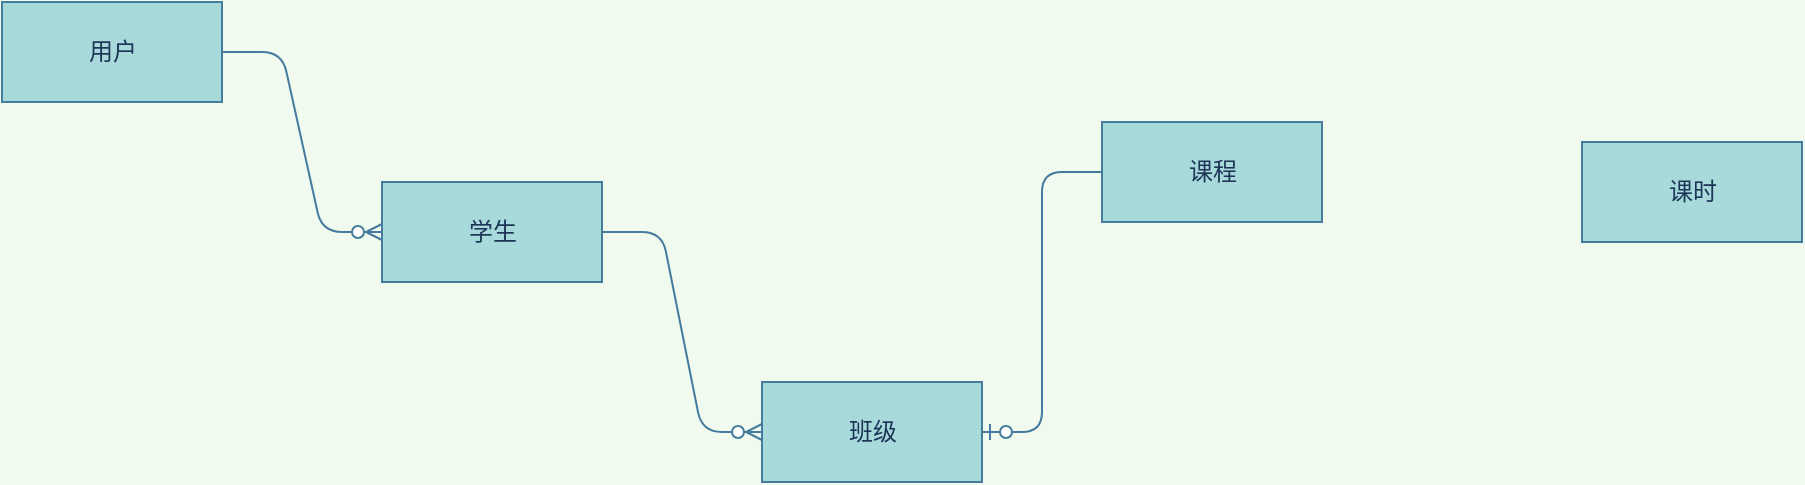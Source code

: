 <mxfile version="13.8.1" type="github">
  <diagram id="C5RBs43oDa-KdzZeNtuy" name="Page-1">
    <mxGraphModel dx="1038" dy="580" grid="1" gridSize="10" guides="1" tooltips="1" connect="1" arrows="1" fold="1" page="1" pageScale="1" pageWidth="1169" pageHeight="1654" background="#F1FAEE" math="0" shadow="0">
      <root>
        <mxCell id="WIyWlLk6GJQsqaUBKTNV-0" />
        <mxCell id="WIyWlLk6GJQsqaUBKTNV-1" parent="WIyWlLk6GJQsqaUBKTNV-0" />
        <mxCell id="MEAkReDpDYvvPDP6YqUq-0" value="课程" style="html=1;fillColor=#A8DADC;strokeColor=#457B9D;fontColor=#1D3557;" vertex="1" parent="WIyWlLk6GJQsqaUBKTNV-1">
          <mxGeometry x="670" y="90" width="110" height="50" as="geometry" />
        </mxCell>
        <mxCell id="MEAkReDpDYvvPDP6YqUq-1" value="学生" style="html=1;fillColor=#A8DADC;strokeColor=#457B9D;fontColor=#1D3557;" vertex="1" parent="WIyWlLk6GJQsqaUBKTNV-1">
          <mxGeometry x="310" y="120" width="110" height="50" as="geometry" />
        </mxCell>
        <mxCell id="MEAkReDpDYvvPDP6YqUq-2" value="班级" style="html=1;fillColor=#A8DADC;strokeColor=#457B9D;fontColor=#1D3557;" vertex="1" parent="WIyWlLk6GJQsqaUBKTNV-1">
          <mxGeometry x="500" y="220" width="110" height="50" as="geometry" />
        </mxCell>
        <mxCell id="MEAkReDpDYvvPDP6YqUq-3" value="课时" style="html=1;fillColor=#A8DADC;strokeColor=#457B9D;fontColor=#1D3557;" vertex="1" parent="WIyWlLk6GJQsqaUBKTNV-1">
          <mxGeometry x="910" y="100" width="110" height="50" as="geometry" />
        </mxCell>
        <mxCell id="MEAkReDpDYvvPDP6YqUq-8" value="" style="edgeStyle=entityRelationEdgeStyle;fontSize=12;html=1;endArrow=ERzeroToMany;endFill=1;strokeColor=#457B9D;fillColor=#A8DADC;entryX=0;entryY=0.5;entryDx=0;entryDy=0;" edge="1" parent="WIyWlLk6GJQsqaUBKTNV-1" source="MEAkReDpDYvvPDP6YqUq-1" target="MEAkReDpDYvvPDP6YqUq-2">
          <mxGeometry width="100" height="100" relative="1" as="geometry">
            <mxPoint x="410" y="190" as="sourcePoint" />
            <mxPoint x="290" y="190" as="targetPoint" />
          </mxGeometry>
        </mxCell>
        <mxCell id="MEAkReDpDYvvPDP6YqUq-11" value="用户" style="html=1;rounded=0;sketch=0;strokeColor=#457B9D;fillColor=#A8DADC;fontColor=#1D3557;" vertex="1" parent="WIyWlLk6GJQsqaUBKTNV-1">
          <mxGeometry x="120" y="30" width="110" height="50" as="geometry" />
        </mxCell>
        <mxCell id="MEAkReDpDYvvPDP6YqUq-12" value="" style="edgeStyle=entityRelationEdgeStyle;fontSize=12;html=1;endArrow=ERzeroToMany;endFill=1;strokeColor=#457B9D;fillColor=#A8DADC;exitX=1;exitY=0.5;exitDx=0;exitDy=0;" edge="1" parent="WIyWlLk6GJQsqaUBKTNV-1" source="MEAkReDpDYvvPDP6YqUq-11" target="MEAkReDpDYvvPDP6YqUq-1">
          <mxGeometry width="100" height="100" relative="1" as="geometry">
            <mxPoint x="330" y="95" as="sourcePoint" />
            <mxPoint x="390" y="60" as="targetPoint" />
          </mxGeometry>
        </mxCell>
        <mxCell id="MEAkReDpDYvvPDP6YqUq-16" value="" style="edgeStyle=entityRelationEdgeStyle;fontSize=12;html=1;endArrow=ERzeroToOne;endFill=1;strokeColor=#457B9D;fillColor=#A8DADC;exitX=0;exitY=0.5;exitDx=0;exitDy=0;entryX=1;entryY=0.5;entryDx=0;entryDy=0;" edge="1" parent="WIyWlLk6GJQsqaUBKTNV-1" source="MEAkReDpDYvvPDP6YqUq-0" target="MEAkReDpDYvvPDP6YqUq-2">
          <mxGeometry width="100" height="100" relative="1" as="geometry">
            <mxPoint x="400" y="430" as="sourcePoint" />
            <mxPoint x="500" y="330" as="targetPoint" />
          </mxGeometry>
        </mxCell>
      </root>
    </mxGraphModel>
  </diagram>
</mxfile>
